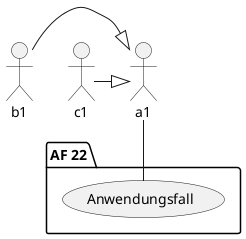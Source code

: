 @startuml
b1 -|> a1
c1 -|> a1
package "AF 22" {
  usecase "Anwendungsfall" as AF1
  a1 -- AF1
}
@enduml
